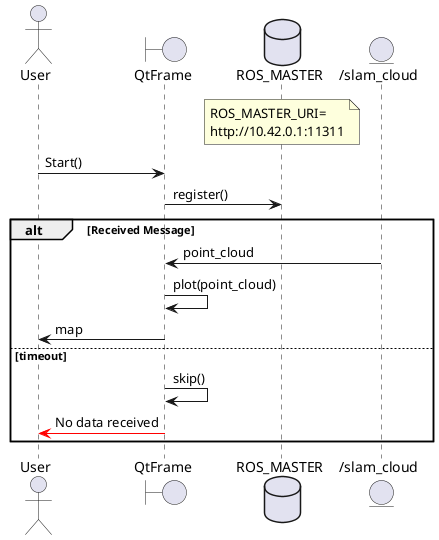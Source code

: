 @startuml
actor User as user
boundary QtFrame as qt_frame
database ROS_MASTER as ros_master
note over ros_master
ROS_MASTER_URI=
http://10.42.0.1:11311
end note

user -> qt_frame: Start()
qt_frame -> ros_master: register()
entity "/slam_cloud" as slam_cloud
alt Received Message
	slam_cloud -> qt_frame: point_cloud
	qt_frame -> qt_frame: plot(point_cloud)
	qt_frame -> user: map
else timeout
	qt_frame -> qt_frame: skip()
	qt_frame -[#red]> user:  No data received
end
@enduml
